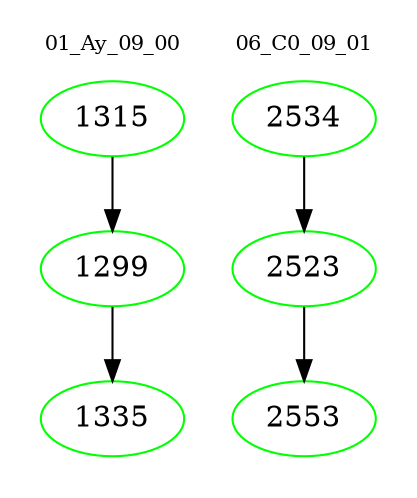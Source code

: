 digraph{
subgraph cluster_0 {
color = white
label = "01_Ay_09_00";
fontsize=10;
T0_1315 [label="1315", color="green"]
T0_1315 -> T0_1299 [color="black"]
T0_1299 [label="1299", color="green"]
T0_1299 -> T0_1335 [color="black"]
T0_1335 [label="1335", color="green"]
}
subgraph cluster_1 {
color = white
label = "06_C0_09_01";
fontsize=10;
T1_2534 [label="2534", color="green"]
T1_2534 -> T1_2523 [color="black"]
T1_2523 [label="2523", color="green"]
T1_2523 -> T1_2553 [color="black"]
T1_2553 [label="2553", color="green"]
}
}
